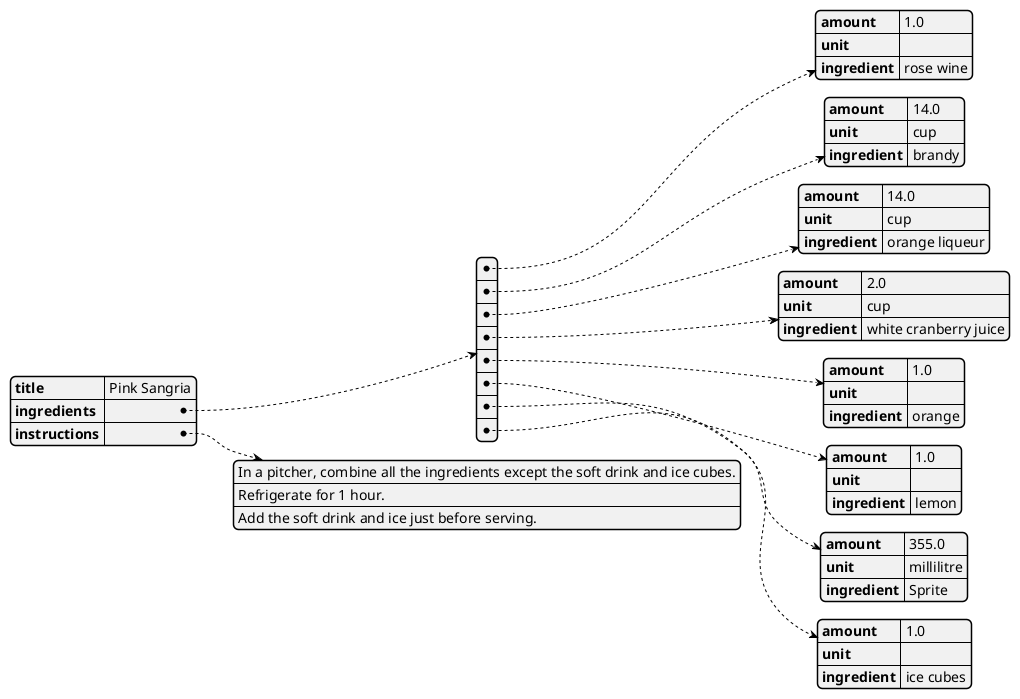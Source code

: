@startjson
{
"title":"Pink Sangria",
    "ingredients":[
      {
        "amount":1.0,
        "unit":"",
        "ingredient":"rose wine"
      },
      {
        "amount":14.0,
        "unit":"cup",
        "ingredient":"brandy"
      },
      {
        "amount":14.0,
        "unit":"cup",
        "ingredient":"orange liqueur"
      },
      {
        "amount":2.0,
        "unit":"cup",
        "ingredient":"white cranberry juice"
      },
      {
        "amount":1.0,
        "unit":"",
        "ingredient":"orange"
      },
      {
        "amount":1.0,
        "unit":"",
        "ingredient":"lemon"
      },
      {
        "amount":355.0,
        "unit":"millilitre",
        "ingredient":"Sprite"
      },
      {
        "amount":1.0,
        "unit":"",
        "ingredient":"ice cubes"
      }
    ],
    "instructions":[
      "In a pitcher, combine all the ingredients except the soft drink and ice cubes.",
      "Refrigerate for 1 hour.",
      "Add the soft drink and ice just before serving."
    ]
}
@endjson